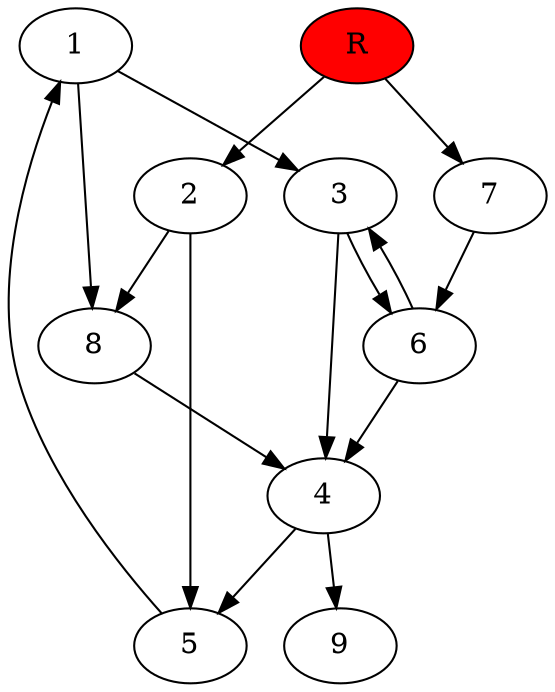 digraph prb44121 {
	1
	2
	3
	4
	5
	6
	7
	8
	R [fillcolor="#ff0000" style=filled]
	1 -> 3
	1 -> 8
	2 -> 5
	2 -> 8
	3 -> 4
	3 -> 6
	4 -> 5
	4 -> 9
	5 -> 1
	6 -> 3
	6 -> 4
	7 -> 6
	8 -> 4
	R -> 2
	R -> 7
}

